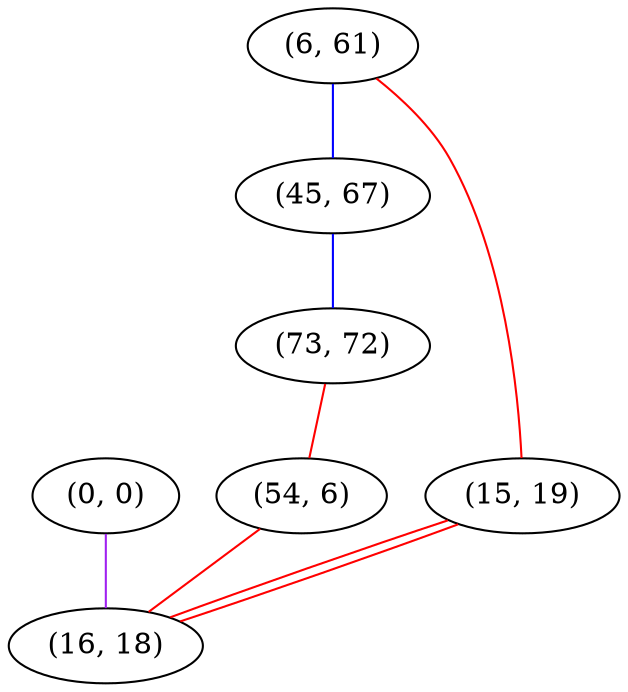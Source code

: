 graph "" {
"(0, 0)";
"(6, 61)";
"(45, 67)";
"(73, 72)";
"(54, 6)";
"(15, 19)";
"(16, 18)";
"(0, 0)" -- "(16, 18)"  [color=purple, key=0, weight=4];
"(6, 61)" -- "(15, 19)"  [color=red, key=0, weight=1];
"(6, 61)" -- "(45, 67)"  [color=blue, key=0, weight=3];
"(45, 67)" -- "(73, 72)"  [color=blue, key=0, weight=3];
"(73, 72)" -- "(54, 6)"  [color=red, key=0, weight=1];
"(54, 6)" -- "(16, 18)"  [color=red, key=0, weight=1];
"(15, 19)" -- "(16, 18)"  [color=red, key=0, weight=1];
"(15, 19)" -- "(16, 18)"  [color=red, key=1, weight=1];
}
